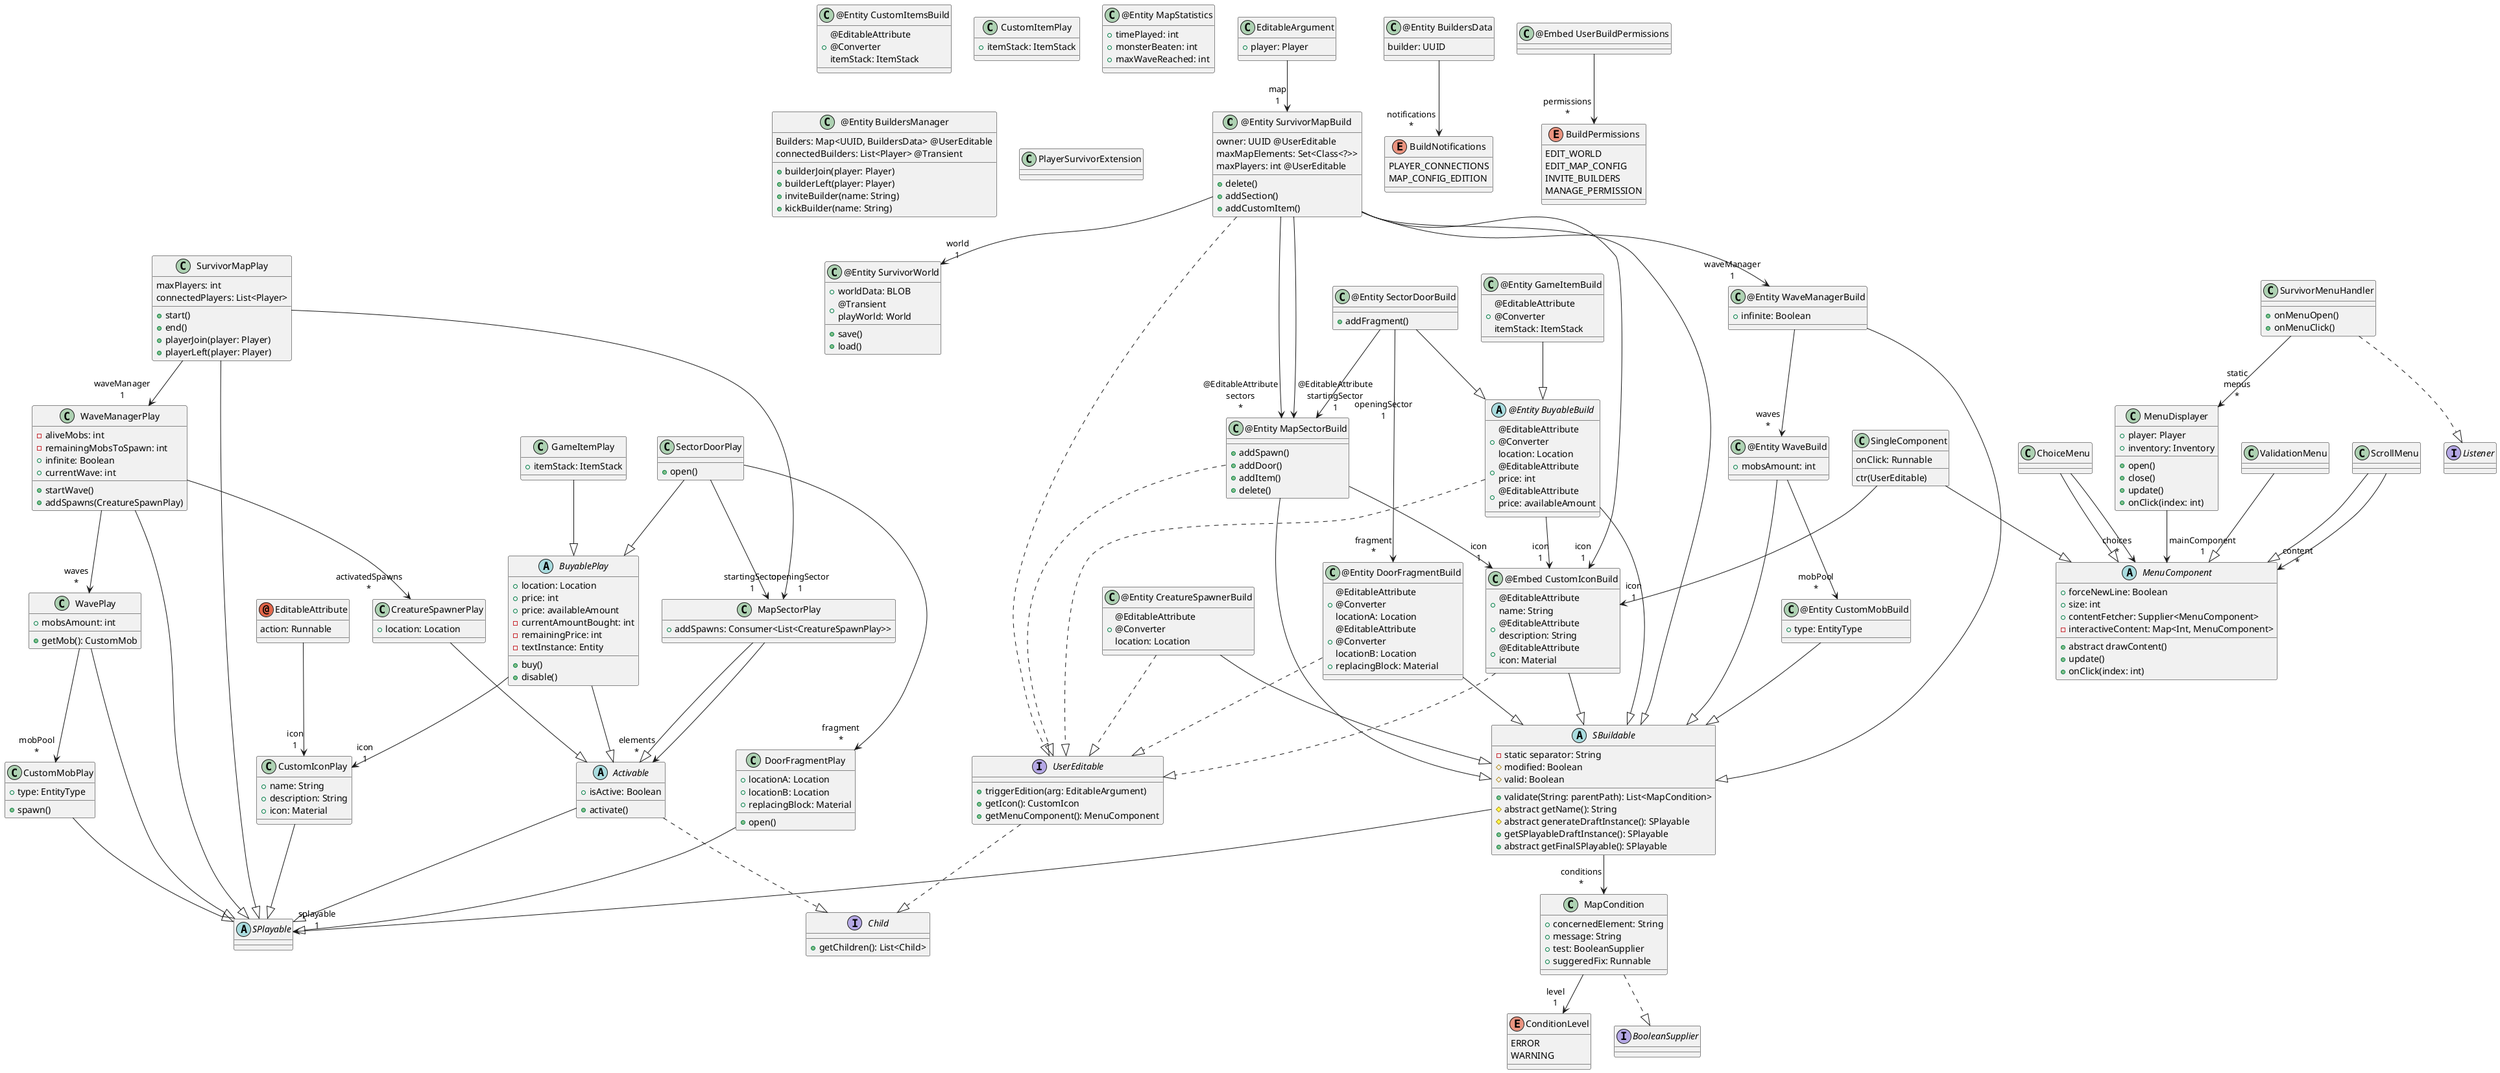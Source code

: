 @startuml
class "@Entity SurvivorMapBuild" as SurvivorMapBuild {
    owner: UUID @UserEditable
    maxMapElements: Set<Class<?>> 
    maxPlayers: int @UserEditable
    + delete()
    + addSection()
    + addCustomItem()
}

class SurvivorMapPlay {
    maxPlayers: int
    connectedPlayers: List<Player>
    + start()
    + end()
    + playerJoin(player: Player)
    + playerLeft(player: Player)
}


class "@Entity SurvivorWorld" as SurvivorWorld {
    + worldData: BLOB
    + @Transient\nplayWorld: World
    + save()
    + load()
}
class "@Entity MapSectorBuild" as MapSectorBuild {
    + addSpawn()
    + addDoor()
    + addItem()
    + delete()
}
class MapSectorPlay {
    + addSpawns: Consumer<List<CreatureSpawnPlay>>
}

class "@Entity CreatureSpawnerBuild" as CreatureSpawnerBuild {
    + @EditableAttribute\n@Converter\nlocation: Location 
}
class CreatureSpawnerPlay {
    + location: Location 
}
class "@Entity GameItemBuild" as GameItemBuild {
    + @EditableAttribute\n@Converter\nitemStack: ItemStack
}
class GameItemPlay {
    + itemStack: ItemStack
}

class "@Entity SectorDoorBuild" as SectorDoorBuild {
    + addFragment()
}

class SectorDoorPlay  {
    + open()
}

class "@Entity DoorFragmentBuild" as DoorFragmentBuild {
    + @EditableAttribute\n@Converter\nlocationA: Location 
    + @EditableAttribute\n@Converter\nlocationB: Location 
    + replacingBlock: Material
}

class DoorFragmentPlay {
    + locationA: Location 
    + locationB: Location 
    + replacingBlock: Material
    + open()
}
abstract "@Entity BuyableBuild" as BuyableBuild {
    + @EditableAttribute\n@Converter\nlocation: Location
    + @EditableAttribute\nprice: int
    + @EditableAttribute\nprice: availableAmount
}
abstract BuyablePlay {
    + location: Location
    + price: int
    + price: availableAmount
    - currentAmountBought: int
    - remainingPrice: int
    - textInstance: Entity
    + buy()
    + disable()
}

class "@Entity CustomMobBuild" as CustomMobBuild {
    + type: EntityType
}
class CustomMobPlay {
    + type: EntityType
    + spawn()
}
class "@Entity WaveBuild" as WaveBuild {
    + mobsAmount: int
}
class WavePlay {
    + mobsAmount: int
    + getMob(): CustomMob
}
class "@Entity WaveManagerBuild" as WaveManagerBuild {
    + infinite: Boolean
}
class WaveManagerPlay {
    - aliveMobs: int
    - remainingMobsToSpawn: int
    + infinite: Boolean
    + currentWave: int
    + startWave()
    + addSpawns(CreatureSpawnPlay)
}

class "@Entity CustomItemsBuild" as CustomItemsBuild {
    + @EditableAttribute\n@Converter\nitemStack: ItemStack
}
class CustomItemPlay {
    + itemStack: ItemStack
}

class "@Entity MapStatistics" as MapStatistics {
    + timePlayed: int
    + monsterBeaten: int
    + maxWaveReached: int
}

class "@Entity BuildersManager" as BuildersManager {
    Builders: Map<UUID, BuildersData> @UserEditable
    connectedBuilders: List<Player> @Transient
    + builderJoin(player: Player)
    + builderLeft(player: Player)
    + inviteBuilder(name: String)
    + kickBuilder(name: String)
}

class "@Entity BuildersData" as BuildersData {
    builder: UUID
}

enum BuildNotifications {
    PLAYER_CONNECTIONS
    MAP_CONFIG_EDITION
}

class "@Embed UserBuildPermissions" as UserBuildPermissions


enum BuildPermissions {
    EDIT_WORLD
    EDIT_MAP_CONFIG
    INVITE_BUILDERS
    MANAGE_PERMISSION
}

class "@Embed CustomIconBuild" as CustomIconBuild {
    + @EditableAttribute\nname: String
    + @EditableAttribute\ndescription: String
    + @EditableAttribute\nicon: Material
}

class CustomIconPlay {
    + name: String
    + description: String
    + icon: Material
}


abstract Activable {
    + isActive: Boolean
    + activate()
}


enum ConditionLevel {
    ERROR
    WARNING
}
class MapCondition {
    + concernedElement: String
    + message: String
    + test: BooleanSupplier
    + suggeredFix: Runnable
}

interface BooleanSupplier

interface UserEditable {
    + triggerEdition(arg: EditableArgument)
    + getIcon(): CustomIcon
    + getMenuComponent(): MenuComponent
}

class EditableArgument {
    + player: Player
}
annotation EditableAttribute {
    action: Runnable
}

interface Child {
    + getChildren(): List<Child>
}

abstract MenuComponent {
    + forceNewLine: Boolean
    + size: int
    + contentFetcher: Supplier<MenuComponent>
    - interactiveContent: Map<Int, MenuComponent>
    + abstract drawContent()
    + update()
    + onClick(index: int)

}
class SingleComponent {
    onClick: Runnable
    ctr(UserEditable)
}
class ScrollMenu
class ChoiceMenu
class ValidationMenu

class MenuDisplayer {
    + player: Player
    + inventory: Inventory
    + open()
    + close()
    + update()
    + onClick(index: int)
}
class SurvivorMenuHandler {
    + onMenuOpen()
    + onMenuClick()
}
interface Listener

class PlayerSurvivorExtension

abstract SBuildable {
    - static separator: String
    # modified: Boolean
    # valid: Boolean
    + validate(String: parentPath): List<MapCondition>
    # abstract getName(): String
    # abstract generateDraftInstance(): SPlayable
    + getSPlayableDraftInstance(): SPlayable
    + abstract getFinalSPlayable(): SPlayable
}

abstract SPlayable

SurvivorMapBuild --|> SBuildable
SurvivorMapBuild ..|> UserEditable
SurvivorMapBuild --> "world\n1" SurvivorWorld
SurvivorMapBuild --> "@EditableAttribute\nsectors\n*" MapSectorBuild
SurvivorMapBuild --> "@EditableAttribute\nstartingSector\n1" MapSectorBuild
SurvivorMapBuild --> "icon\n1" CustomIconBuild
SurvivorMapBuild --> "waveManager\n1" WaveManagerBuild

SurvivorMapPlay --|> SPlayable
SurvivorMapPlay --> "startingSector\n1" MapSectorPlay
SurvivorMapPlay --> "waveManager\n1" WaveManagerPlay

MapSectorBuild --|> SBuildable
MapSectorBuild ..|> UserEditable
MapSectorBuild --> "icon\n1" CustomIconBuild
MapSectorPlay --|> Activable
MapSectorPlay --> "elements\n*" Activable

CreatureSpawnerBuild --|> SBuildable
CreatureSpawnerBuild ..|> UserEditable
CreatureSpawnerPlay --|> Activable

GameItemBuild --|> BuyableBuild
GameItemPlay --|> BuyablePlay

SectorDoorBuild --|> BuyableBuild
SectorDoorBuild --> "fragment\n*" DoorFragmentBuild
SectorDoorBuild --> "openingSector\n1" MapSectorBuild
SectorDoorPlay --|> BuyablePlay
SectorDoorPlay --> "fragment\n*" DoorFragmentPlay
SectorDoorPlay --> "openingSector\n1" MapSectorPlay

DoorFragmentBuild --|> SBuildable
DoorFragmentBuild ..|> UserEditable
DoorFragmentPlay --|> SPlayable

BuyableBuild --|> SBuildable
BuyableBuild ..|> UserEditable
BuyableBuild --> "icon\n1" CustomIconBuild
BuyablePlay --|> Activable
BuyablePlay --> "icon\n1" CustomIconPlay

WaveBuild --|> SBuildable
WaveBuild --> "mobPool\n*" CustomMobBuild
WavePlay --|> SPlayable 
WavePlay --> "mobPool\n*" CustomMobPlay

WaveManagerBuild --|> SBuildable
WaveManagerBuild --> "waves\n*" WaveBuild
WaveManagerPlay --|> SPlayable
WaveManagerPlay --> "waves\n*" WavePlay
WaveManagerPlay --> "activatedSpawns\n*" CreatureSpawnerPlay

CustomMobBuild --|> SBuildable
CustomMobPlay --|> SPlayable

UserBuildPermissions --> "permissions\n*" BuildPermissions

BuildersData --> "notifications\n*" BuildNotifications

CustomIconBuild --|> SBuildable
CustomIconBuild ..|> UserEditable
CustomIconPlay --|> SPlayable

Activable --|> SPlayable
Activable ..|> Child


SBuildable --> "conditions\n*" MapCondition

MapCondition ..|> BooleanSupplier
MapCondition --> "level\n1" ConditionLevel

UserEditable ..|> Child

EditableArgument --> "map\n1" SurvivorMapBuild

EditableAttribute --> "icon\n1" CustomIconPlay

SingleComponent --|> MenuComponent
SingleComponent --> "icon\n1" CustomIconBuild

ScrollMenu --|> MenuComponent
ScrollMenu --> "content\n*" MenuComponent

ChoiceMenu --|> MenuComponent
ChoiceMenu --> "choices\n*" MenuComponent

ValidationMenu --|> MenuComponent

MenuDisplayer --> "mainComponent\n1" MenuComponent

SurvivorMenuHandler ..|> Listener
SurvivorMenuHandler --> "static\nmenus\n*" MenuDisplayer

SBuildable --> "splayable\n1" SPlayable
 


@enduml
